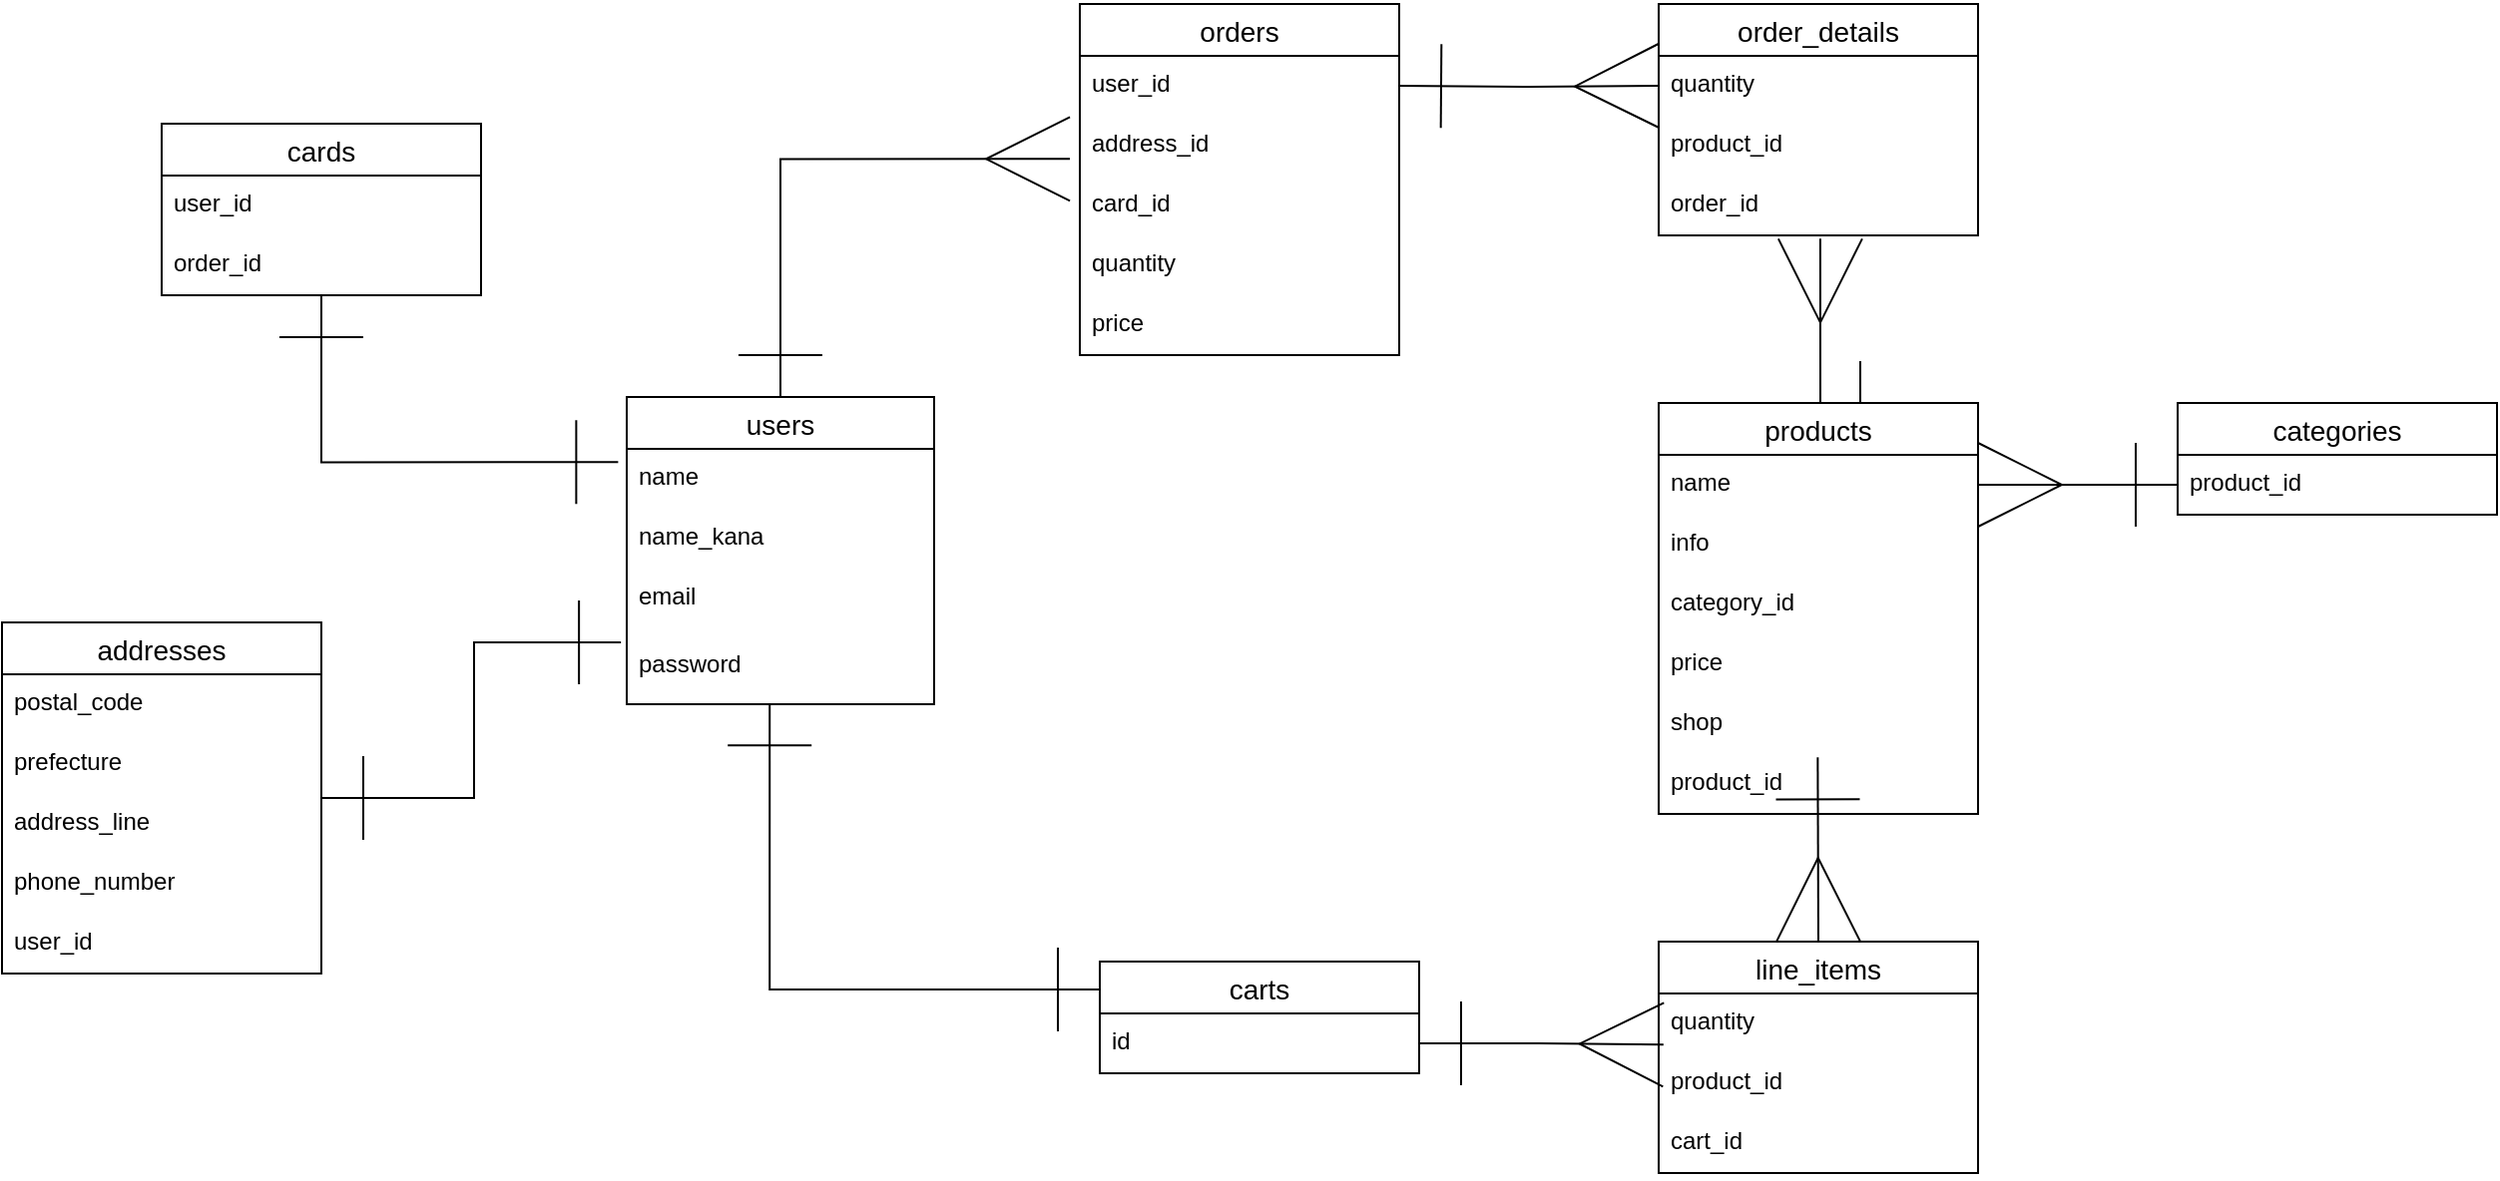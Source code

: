 <mxfile version="13.6.5" pages="2">
    <diagram id="fo9iAi3oYVKUcJzZjaVb" name="ページ1">
        <mxGraphModel dx="712" dy="757" grid="1" gridSize="10" guides="0" tooltips="1" connect="0" arrows="1" fold="1" page="1" pageScale="1" pageWidth="1654" pageHeight="1169" math="0" shadow="0">
            <root>
                <mxCell id="0"/>
                <mxCell id="1" parent="0"/>
                <mxCell id="H4YbEfAeYfow1QrGQT_U-98" style="edgeStyle=orthogonalEdgeStyle;rounded=0;orthogonalLoop=1;jettySize=auto;html=1;startArrow=ERone;startFill=0;startSize=40;endArrow=ERmany;endFill=0;endSize=40;entryX=0.5;entryY=0;entryDx=0;entryDy=0;exitX=0.498;exitY=1.056;exitDx=0;exitDy=0;exitPerimeter=0;" edge="1" parent="1" source="H4YbEfAeYfow1QrGQT_U-109" target="31">
                    <mxGeometry relative="1" as="geometry">
                        <mxPoint x="1000" y="430" as="sourcePoint"/>
                        <Array as="points"/>
                    </mxGeometry>
                </mxCell>
                <mxCell id="31" value="line_items" style="swimlane;fontStyle=0;childLayout=stackLayout;horizontal=1;startSize=26;horizontalStack=0;resizeParent=1;resizeParentMax=0;resizeLast=0;collapsible=1;marginBottom=0;align=center;fontSize=14;" vertex="1" parent="1">
                    <mxGeometry x="920" y="510" width="160" height="116" as="geometry"/>
                </mxCell>
                <mxCell id="32" value="quantity" style="text;strokeColor=none;fillColor=none;spacingLeft=4;spacingRight=4;overflow=hidden;rotatable=0;points=[[0,0.5],[1,0.5]];portConstraint=eastwest;fontSize=12;" vertex="1" parent="31">
                    <mxGeometry y="26" width="160" height="30" as="geometry"/>
                </mxCell>
                <mxCell id="33" value="product_id" style="text;strokeColor=none;fillColor=none;spacingLeft=4;spacingRight=4;overflow=hidden;rotatable=0;points=[[0,0.5],[1,0.5]];portConstraint=eastwest;fontSize=12;" vertex="1" parent="31">
                    <mxGeometry y="56" width="160" height="30" as="geometry"/>
                </mxCell>
                <mxCell id="34" value="cart_id" style="text;strokeColor=none;fillColor=none;spacingLeft=4;spacingRight=4;overflow=hidden;rotatable=0;points=[[0,0.5],[1,0.5]];portConstraint=eastwest;fontSize=12;" vertex="1" parent="31">
                    <mxGeometry y="86" width="160" height="30" as="geometry"/>
                </mxCell>
                <mxCell id="H4YbEfAeYfow1QrGQT_U-97" style="edgeStyle=orthogonalEdgeStyle;rounded=0;orthogonalLoop=1;jettySize=auto;html=1;exitX=0.5;exitY=0;exitDx=0;exitDy=0;entryX=0.506;entryY=1.056;entryDx=0;entryDy=0;entryPerimeter=0;startArrow=ERone;startFill=0;startSize=40;endArrow=ERmany;endFill=0;endSize=40;" edge="1" parent="1" source="10" target="H4YbEfAeYfow1QrGQT_U-66">
                    <mxGeometry relative="1" as="geometry"/>
                </mxCell>
                <mxCell id="10" value="products" style="swimlane;fontStyle=0;childLayout=stackLayout;horizontal=1;startSize=26;horizontalStack=0;resizeParent=1;resizeParentMax=0;resizeLast=0;collapsible=1;marginBottom=0;align=center;fontSize=14;" vertex="1" parent="1">
                    <mxGeometry x="920" y="240" width="160" height="206" as="geometry"/>
                </mxCell>
                <mxCell id="11" value="name" style="text;strokeColor=none;fillColor=none;spacingLeft=4;spacingRight=4;overflow=hidden;rotatable=0;points=[[0,0.5],[1,0.5]];portConstraint=eastwest;fontSize=12;" vertex="1" parent="10">
                    <mxGeometry y="26" width="160" height="30" as="geometry"/>
                </mxCell>
                <mxCell id="H4YbEfAeYfow1QrGQT_U-67" value="info" style="text;strokeColor=none;fillColor=none;spacingLeft=4;spacingRight=4;overflow=hidden;rotatable=0;points=[[0,0.5],[1,0.5]];portConstraint=eastwest;fontSize=12;" vertex="1" parent="10">
                    <mxGeometry y="56" width="160" height="30" as="geometry"/>
                </mxCell>
                <mxCell id="H4YbEfAeYfow1QrGQT_U-68" value="category_id" style="text;strokeColor=none;fillColor=none;spacingLeft=4;spacingRight=4;overflow=hidden;rotatable=0;points=[[0,0.5],[1,0.5]];portConstraint=eastwest;fontSize=12;" vertex="1" parent="10">
                    <mxGeometry y="86" width="160" height="30" as="geometry"/>
                </mxCell>
                <mxCell id="H4YbEfAeYfow1QrGQT_U-69" value="price" style="text;strokeColor=none;fillColor=none;spacingLeft=4;spacingRight=4;overflow=hidden;rotatable=0;points=[[0,0.5],[1,0.5]];portConstraint=eastwest;fontSize=12;" vertex="1" parent="10">
                    <mxGeometry y="116" width="160" height="30" as="geometry"/>
                </mxCell>
                <mxCell id="H4YbEfAeYfow1QrGQT_U-109" value="shop" style="text;strokeColor=none;fillColor=none;spacingLeft=4;spacingRight=4;overflow=hidden;rotatable=0;points=[[0,0.5],[1,0.5]];portConstraint=eastwest;fontSize=12;" vertex="1" parent="10">
                    <mxGeometry y="146" width="160" height="30" as="geometry"/>
                </mxCell>
                <mxCell id="H4YbEfAeYfow1QrGQT_U-111" value="product_id" style="text;strokeColor=none;fillColor=none;spacingLeft=4;spacingRight=4;overflow=hidden;rotatable=0;points=[[0,0.5],[1,0.5]];portConstraint=eastwest;fontSize=12;" vertex="1" parent="10">
                    <mxGeometry y="176" width="160" height="30" as="geometry"/>
                </mxCell>
                <mxCell id="H4YbEfAeYfow1QrGQT_U-104" style="edgeStyle=orthogonalEdgeStyle;rounded=0;orthogonalLoop=1;jettySize=auto;html=1;startArrow=ERone;startFill=0;startSize=40;endArrow=ERmany;endFill=0;endSize=40;entryX=-0.031;entryY=0.722;entryDx=0;entryDy=0;entryPerimeter=0;" edge="1" parent="1" source="H4YbEfAeYfow1QrGQT_U-48" target="H4YbEfAeYfow1QrGQT_U-100">
                    <mxGeometry relative="1" as="geometry">
                        <mxPoint x="480" y="120" as="targetPoint"/>
                    </mxGeometry>
                </mxCell>
                <mxCell id="H4YbEfAeYfow1QrGQT_U-48" value="users" style="swimlane;fontStyle=0;childLayout=stackLayout;horizontal=1;startSize=26;horizontalStack=0;resizeParent=1;resizeParentMax=0;resizeLast=0;collapsible=1;marginBottom=0;align=center;fontSize=14;direction=east;" vertex="1" parent="1">
                    <mxGeometry x="403" y="237" width="154" height="154" as="geometry"/>
                </mxCell>
                <mxCell id="H4YbEfAeYfow1QrGQT_U-49" value="name" style="text;strokeColor=none;fillColor=none;spacingLeft=4;spacingRight=4;overflow=hidden;rotatable=0;points=[[0,0.5],[1,0.5]];portConstraint=eastwest;fontSize=12;" vertex="1" parent="H4YbEfAeYfow1QrGQT_U-48">
                    <mxGeometry y="26" width="154" height="30" as="geometry"/>
                </mxCell>
                <mxCell id="H4YbEfAeYfow1QrGQT_U-50" value="name_kana" style="text;strokeColor=none;fillColor=none;spacingLeft=4;spacingRight=4;overflow=hidden;rotatable=0;points=[[0,0.5],[1,0.5]];portConstraint=eastwest;fontSize=12;" vertex="1" parent="H4YbEfAeYfow1QrGQT_U-48">
                    <mxGeometry y="56" width="154" height="30" as="geometry"/>
                </mxCell>
                <mxCell id="H4YbEfAeYfow1QrGQT_U-51" value="email" style="text;spacingLeft=4;spacingRight=4;overflow=hidden;rotatable=0;points=[[0,0.5],[1,0.5]];portConstraint=eastwest;fontSize=12;" vertex="1" parent="H4YbEfAeYfow1QrGQT_U-48">
                    <mxGeometry y="86" width="154" height="34" as="geometry"/>
                </mxCell>
                <mxCell id="H4YbEfAeYfow1QrGQT_U-52" value="password" style="text;spacingLeft=4;spacingRight=4;overflow=hidden;rotatable=0;points=[[0,0.5],[1,0.5]];portConstraint=eastwest;fontSize=12;" vertex="1" parent="H4YbEfAeYfow1QrGQT_U-48">
                    <mxGeometry y="120" width="154" height="34" as="geometry"/>
                </mxCell>
                <mxCell id="H4YbEfAeYfow1QrGQT_U-63" value="order_details" style="swimlane;fontStyle=0;childLayout=stackLayout;horizontal=1;startSize=26;horizontalStack=0;resizeParent=1;resizeParentMax=0;resizeLast=0;collapsible=1;marginBottom=0;align=center;fontSize=14;" vertex="1" parent="1">
                    <mxGeometry x="920" y="40" width="160" height="116" as="geometry"/>
                </mxCell>
                <mxCell id="H4YbEfAeYfow1QrGQT_U-64" value="quantity" style="text;strokeColor=none;fillColor=none;spacingLeft=4;spacingRight=4;overflow=hidden;rotatable=0;points=[[0,0.5],[1,0.5]];portConstraint=eastwest;fontSize=12;" vertex="1" parent="H4YbEfAeYfow1QrGQT_U-63">
                    <mxGeometry y="26" width="160" height="30" as="geometry"/>
                </mxCell>
                <mxCell id="H4YbEfAeYfow1QrGQT_U-65" value="product_id" style="text;strokeColor=none;fillColor=none;spacingLeft=4;spacingRight=4;overflow=hidden;rotatable=0;points=[[0,0.5],[1,0.5]];portConstraint=eastwest;fontSize=12;" vertex="1" parent="H4YbEfAeYfow1QrGQT_U-63">
                    <mxGeometry y="56" width="160" height="30" as="geometry"/>
                </mxCell>
                <mxCell id="H4YbEfAeYfow1QrGQT_U-66" value="order_id" style="text;strokeColor=none;fillColor=none;spacingLeft=4;spacingRight=4;overflow=hidden;rotatable=0;points=[[0,0.5],[1,0.5]];portConstraint=eastwest;fontSize=12;" vertex="1" parent="H4YbEfAeYfow1QrGQT_U-63">
                    <mxGeometry y="86" width="160" height="30" as="geometry"/>
                </mxCell>
                <mxCell id="H4YbEfAeYfow1QrGQT_U-77" value="categories" style="swimlane;fontStyle=0;childLayout=stackLayout;horizontal=1;startSize=26;horizontalStack=0;resizeParent=1;resizeParentMax=0;resizeLast=0;collapsible=1;marginBottom=0;align=center;fontSize=14;" vertex="1" parent="1">
                    <mxGeometry x="1180" y="240" width="160" height="56" as="geometry"/>
                </mxCell>
                <mxCell id="H4YbEfAeYfow1QrGQT_U-78" value="product_id" style="text;strokeColor=none;fillColor=none;spacingLeft=4;spacingRight=4;overflow=hidden;rotatable=0;points=[[0,0.5],[1,0.5]];portConstraint=eastwest;fontSize=12;" vertex="1" parent="H4YbEfAeYfow1QrGQT_U-77">
                    <mxGeometry y="26" width="160" height="30" as="geometry"/>
                </mxCell>
                <mxCell id="H4YbEfAeYfow1QrGQT_U-93" style="edgeStyle=orthogonalEdgeStyle;rounded=0;orthogonalLoop=1;jettySize=auto;html=1;exitX=0.465;exitY=0.99;exitDx=0;exitDy=0;startArrow=ERone;startFill=0;startSize=40;endArrow=ERone;endFill=0;endSize=40;entryX=0;entryY=0.25;entryDx=0;entryDy=0;exitPerimeter=0;" edge="1" parent="1" source="H4YbEfAeYfow1QrGQT_U-52" target="H4YbEfAeYfow1QrGQT_U-87">
                    <mxGeometry relative="1" as="geometry">
                        <mxPoint x="480" y="533.667" as="sourcePoint"/>
                    </mxGeometry>
                </mxCell>
                <mxCell id="H4YbEfAeYfow1QrGQT_U-87" value="carts" style="swimlane;fontStyle=0;childLayout=stackLayout;horizontal=1;startSize=26;horizontalStack=0;resizeParent=1;resizeParentMax=0;resizeLast=0;collapsible=1;marginBottom=0;align=center;fontSize=14;" vertex="1" parent="1">
                    <mxGeometry x="640" y="520" width="160" height="56" as="geometry"/>
                </mxCell>
                <mxCell id="H4YbEfAeYfow1QrGQT_U-88" value="id" style="text;strokeColor=none;fillColor=none;spacingLeft=4;spacingRight=4;overflow=hidden;rotatable=0;points=[[0,0.5],[1,0.5]];portConstraint=eastwest;fontSize=12;" vertex="1" parent="H4YbEfAeYfow1QrGQT_U-87">
                    <mxGeometry y="26" width="160" height="30" as="geometry"/>
                </mxCell>
                <mxCell id="H4YbEfAeYfow1QrGQT_U-83" value="orders" style="swimlane;fontStyle=0;childLayout=stackLayout;horizontal=1;startSize=26;horizontalStack=0;resizeParent=1;resizeParentMax=0;resizeLast=0;collapsible=1;marginBottom=0;align=center;fontSize=14;" vertex="1" parent="1">
                    <mxGeometry x="630" y="40" width="160" height="176" as="geometry"/>
                </mxCell>
                <mxCell id="H4YbEfAeYfow1QrGQT_U-99" value="user_id" style="text;strokeColor=none;fillColor=none;spacingLeft=4;spacingRight=4;overflow=hidden;rotatable=0;points=[[0,0.5],[1,0.5]];portConstraint=eastwest;fontSize=12;" vertex="1" parent="H4YbEfAeYfow1QrGQT_U-83">
                    <mxGeometry y="26" width="160" height="30" as="geometry"/>
                </mxCell>
                <mxCell id="H4YbEfAeYfow1QrGQT_U-100" value="address_id" style="text;strokeColor=none;fillColor=none;spacingLeft=4;spacingRight=4;overflow=hidden;rotatable=0;points=[[0,0.5],[1,0.5]];portConstraint=eastwest;fontSize=12;" vertex="1" parent="H4YbEfAeYfow1QrGQT_U-83">
                    <mxGeometry y="56" width="160" height="30" as="geometry"/>
                </mxCell>
                <mxCell id="H4YbEfAeYfow1QrGQT_U-101" value="card_id" style="text;strokeColor=none;fillColor=none;spacingLeft=4;spacingRight=4;overflow=hidden;rotatable=0;points=[[0,0.5],[1,0.5]];portConstraint=eastwest;fontSize=12;" vertex="1" parent="H4YbEfAeYfow1QrGQT_U-83">
                    <mxGeometry y="86" width="160" height="30" as="geometry"/>
                </mxCell>
                <mxCell id="H4YbEfAeYfow1QrGQT_U-102" value="quantity" style="text;strokeColor=none;fillColor=none;spacingLeft=4;spacingRight=4;overflow=hidden;rotatable=0;points=[[0,0.5],[1,0.5]];portConstraint=eastwest;fontSize=12;" vertex="1" parent="H4YbEfAeYfow1QrGQT_U-83">
                    <mxGeometry y="116" width="160" height="30" as="geometry"/>
                </mxCell>
                <mxCell id="H4YbEfAeYfow1QrGQT_U-121" value="price" style="text;strokeColor=none;fillColor=none;spacingLeft=4;spacingRight=4;overflow=hidden;rotatable=0;points=[[0,0.5],[1,0.5]];portConstraint=eastwest;fontSize=12;" vertex="1" parent="H4YbEfAeYfow1QrGQT_U-83">
                    <mxGeometry y="146" width="160" height="30" as="geometry"/>
                </mxCell>
                <mxCell id="H4YbEfAeYfow1QrGQT_U-94" style="edgeStyle=orthogonalEdgeStyle;rounded=0;orthogonalLoop=1;jettySize=auto;html=1;exitX=0;exitY=0.5;exitDx=0;exitDy=0;entryX=1;entryY=0.5;entryDx=0;entryDy=0;startArrow=ERone;startFill=0;startSize=40;endArrow=ERmany;endFill=0;endSize=40;" edge="1" parent="1" source="H4YbEfAeYfow1QrGQT_U-78" target="11">
                    <mxGeometry relative="1" as="geometry"/>
                </mxCell>
                <mxCell id="H4YbEfAeYfow1QrGQT_U-95" style="edgeStyle=orthogonalEdgeStyle;rounded=0;orthogonalLoop=1;jettySize=auto;html=1;exitX=1;exitY=0.5;exitDx=0;exitDy=0;entryX=0.015;entryY=-0.144;entryDx=0;entryDy=0;entryPerimeter=0;startArrow=ERone;startFill=0;startSize=40;endArrow=ERmany;endFill=0;endSize=40;" edge="1" parent="1" source="H4YbEfAeYfow1QrGQT_U-88" target="33">
                    <mxGeometry relative="1" as="geometry"/>
                </mxCell>
                <mxCell id="H4YbEfAeYfow1QrGQT_U-96" style="edgeStyle=orthogonalEdgeStyle;rounded=0;orthogonalLoop=1;jettySize=auto;html=1;exitX=1;exitY=0.5;exitDx=0;exitDy=0;entryX=0;entryY=0.5;entryDx=0;entryDy=0;startArrow=ERone;startFill=0;startSize=40;endArrow=ERmany;endFill=0;endSize=40;" edge="1" parent="1" target="H4YbEfAeYfow1QrGQT_U-64">
                    <mxGeometry relative="1" as="geometry">
                        <mxPoint x="790" y="81" as="sourcePoint"/>
                    </mxGeometry>
                </mxCell>
                <mxCell id="H4YbEfAeYfow1QrGQT_U-119" style="edgeStyle=orthogonalEdgeStyle;rounded=0;orthogonalLoop=1;jettySize=auto;html=1;startArrow=ERone;startFill=0;startSize=40;endArrow=ERone;endFill=0;endSize=40;entryX=-0.028;entryY=0.222;entryDx=0;entryDy=0;entryPerimeter=0;" edge="1" parent="1" source="H4YbEfAeYfow1QrGQT_U-115" target="H4YbEfAeYfow1QrGQT_U-49">
                    <mxGeometry relative="1" as="geometry">
                        <mxPoint x="250" y="210" as="targetPoint"/>
                    </mxGeometry>
                </mxCell>
                <mxCell id="H4YbEfAeYfow1QrGQT_U-120" style="edgeStyle=orthogonalEdgeStyle;rounded=0;orthogonalLoop=1;jettySize=auto;html=1;entryX=-0.019;entryY=0.088;entryDx=0;entryDy=0;entryPerimeter=0;startArrow=ERone;startFill=0;startSize=40;endArrow=ERone;endFill=0;endSize=40;" edge="1" parent="1" source="H4YbEfAeYfow1QrGQT_U-56" target="H4YbEfAeYfow1QrGQT_U-52">
                    <mxGeometry relative="1" as="geometry"/>
                </mxCell>
                <mxCell id="H4YbEfAeYfow1QrGQT_U-56" value="addresses" style="swimlane;fontStyle=0;childLayout=stackLayout;horizontal=1;startSize=26;horizontalStack=0;resizeParent=1;resizeParentMax=0;resizeLast=0;collapsible=1;marginBottom=0;align=center;fontSize=14;" vertex="1" parent="1">
                    <mxGeometry x="90" y="350" width="160" height="176" as="geometry"/>
                </mxCell>
                <mxCell id="H4YbEfAeYfow1QrGQT_U-57" value="postal_code" style="text;strokeColor=none;fillColor=none;spacingLeft=4;spacingRight=4;overflow=hidden;rotatable=0;points=[[0,0.5],[1,0.5]];portConstraint=eastwest;fontSize=12;" vertex="1" parent="H4YbEfAeYfow1QrGQT_U-56">
                    <mxGeometry y="26" width="160" height="30" as="geometry"/>
                </mxCell>
                <mxCell id="H4YbEfAeYfow1QrGQT_U-58" value="prefecture" style="text;strokeColor=none;fillColor=none;spacingLeft=4;spacingRight=4;overflow=hidden;rotatable=0;points=[[0,0.5],[1,0.5]];portConstraint=eastwest;fontSize=12;" vertex="1" parent="H4YbEfAeYfow1QrGQT_U-56">
                    <mxGeometry y="56" width="160" height="30" as="geometry"/>
                </mxCell>
                <mxCell id="H4YbEfAeYfow1QrGQT_U-59" value="address_line" style="text;strokeColor=none;fillColor=none;spacingLeft=4;spacingRight=4;overflow=hidden;rotatable=0;points=[[0,0.5],[1,0.5]];portConstraint=eastwest;fontSize=12;" vertex="1" parent="H4YbEfAeYfow1QrGQT_U-56">
                    <mxGeometry y="86" width="160" height="30" as="geometry"/>
                </mxCell>
                <mxCell id="H4YbEfAeYfow1QrGQT_U-60" value="phone_number" style="text;strokeColor=none;fillColor=none;spacingLeft=4;spacingRight=4;overflow=hidden;rotatable=0;points=[[0,0.5],[1,0.5]];portConstraint=eastwest;fontSize=12;" vertex="1" parent="H4YbEfAeYfow1QrGQT_U-56">
                    <mxGeometry y="116" width="160" height="30" as="geometry"/>
                </mxCell>
                <mxCell id="H4YbEfAeYfow1QrGQT_U-103" value="user_id" style="text;strokeColor=none;fillColor=none;spacingLeft=4;spacingRight=4;overflow=hidden;rotatable=0;points=[[0,0.5],[1,0.5]];portConstraint=eastwest;fontSize=12;" vertex="1" parent="H4YbEfAeYfow1QrGQT_U-56">
                    <mxGeometry y="146" width="160" height="30" as="geometry"/>
                </mxCell>
                <mxCell id="H4YbEfAeYfow1QrGQT_U-115" value="cards" style="swimlane;fontStyle=0;childLayout=stackLayout;horizontal=1;startSize=26;horizontalStack=0;resizeParent=1;resizeParentMax=0;resizeLast=0;collapsible=1;marginBottom=0;align=center;fontSize=14;" vertex="1" parent="1">
                    <mxGeometry x="170" y="100" width="160" height="86" as="geometry"/>
                </mxCell>
                <mxCell id="H4YbEfAeYfow1QrGQT_U-116" value="user_id" style="text;strokeColor=none;fillColor=none;spacingLeft=4;spacingRight=4;overflow=hidden;rotatable=0;points=[[0,0.5],[1,0.5]];portConstraint=eastwest;fontSize=12;" vertex="1" parent="H4YbEfAeYfow1QrGQT_U-115">
                    <mxGeometry y="26" width="160" height="30" as="geometry"/>
                </mxCell>
                <mxCell id="H4YbEfAeYfow1QrGQT_U-117" value="order_id" style="text;strokeColor=none;fillColor=none;spacingLeft=4;spacingRight=4;overflow=hidden;rotatable=0;points=[[0,0.5],[1,0.5]];portConstraint=eastwest;fontSize=12;" vertex="1" parent="H4YbEfAeYfow1QrGQT_U-115">
                    <mxGeometry y="56" width="160" height="30" as="geometry"/>
                </mxCell>
            </root>
        </mxGraphModel>
    </diagram>
    <diagram id="RFWY0v-plBvmg3y_Naio" name="ページ2">
        <mxGraphModel dx="740" dy="568" grid="1" gridSize="10" guides="1" tooltips="1" connect="1" arrows="1" fold="1" page="1" pageScale="1" pageWidth="1654" pageHeight="1169" math="0" shadow="0">
            <root>
                <mxCell id="8mkMprbqipHxwWfimcIR-0"/>
                <mxCell id="8mkMprbqipHxwWfimcIR-1" parent="8mkMprbqipHxwWfimcIR-0"/>
            </root>
        </mxGraphModel>
    </diagram>
</mxfile>
